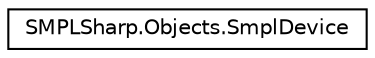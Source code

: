 digraph "Иерархия классов. Графический вид."
{
  edge [fontname="Helvetica",fontsize="10",labelfontname="Helvetica",labelfontsize="10"];
  node [fontname="Helvetica",fontsize="10",shape=record];
  rankdir="LR";
  Node1 [label="SMPLSharp.Objects.SmplDevice",height=0.2,width=0.4,color="black", fillcolor="white", style="filled",URL="$d7/d39/class_s_m_p_l_sharp_1_1_objects_1_1_smpl_device.html",tooltip="Equipment or facility Typically represents some work-performing resource of system being modeled The ..."];
}
